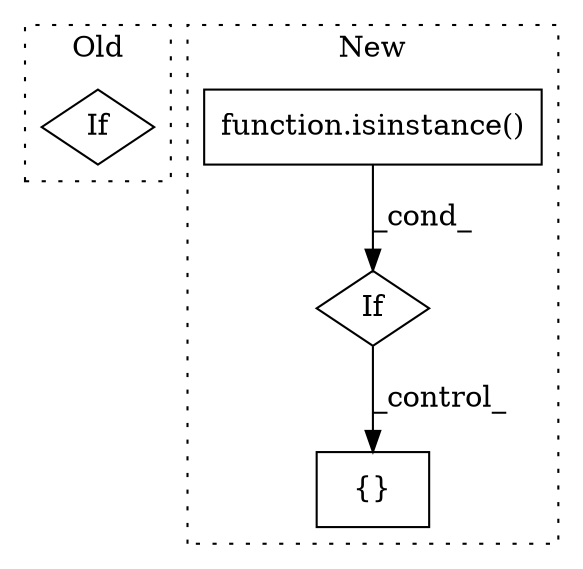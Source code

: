 digraph G {
subgraph cluster0 {
1 [label="If" a="96" s="22148,22176" l="3,14" shape="diamond"];
label = "Old";
style="dotted";
}
subgraph cluster1 {
2 [label="function.isinstance()" a="75" s="14095,14128" l="11,1" shape="box"];
3 [label="If" a="96" s="14088,14129" l="3,14" shape="diamond"];
4 [label="{}" a="59" s="14162,14179" l="1,0" shape="box"];
label = "New";
style="dotted";
}
2 -> 3 [label="_cond_"];
3 -> 4 [label="_control_"];
}